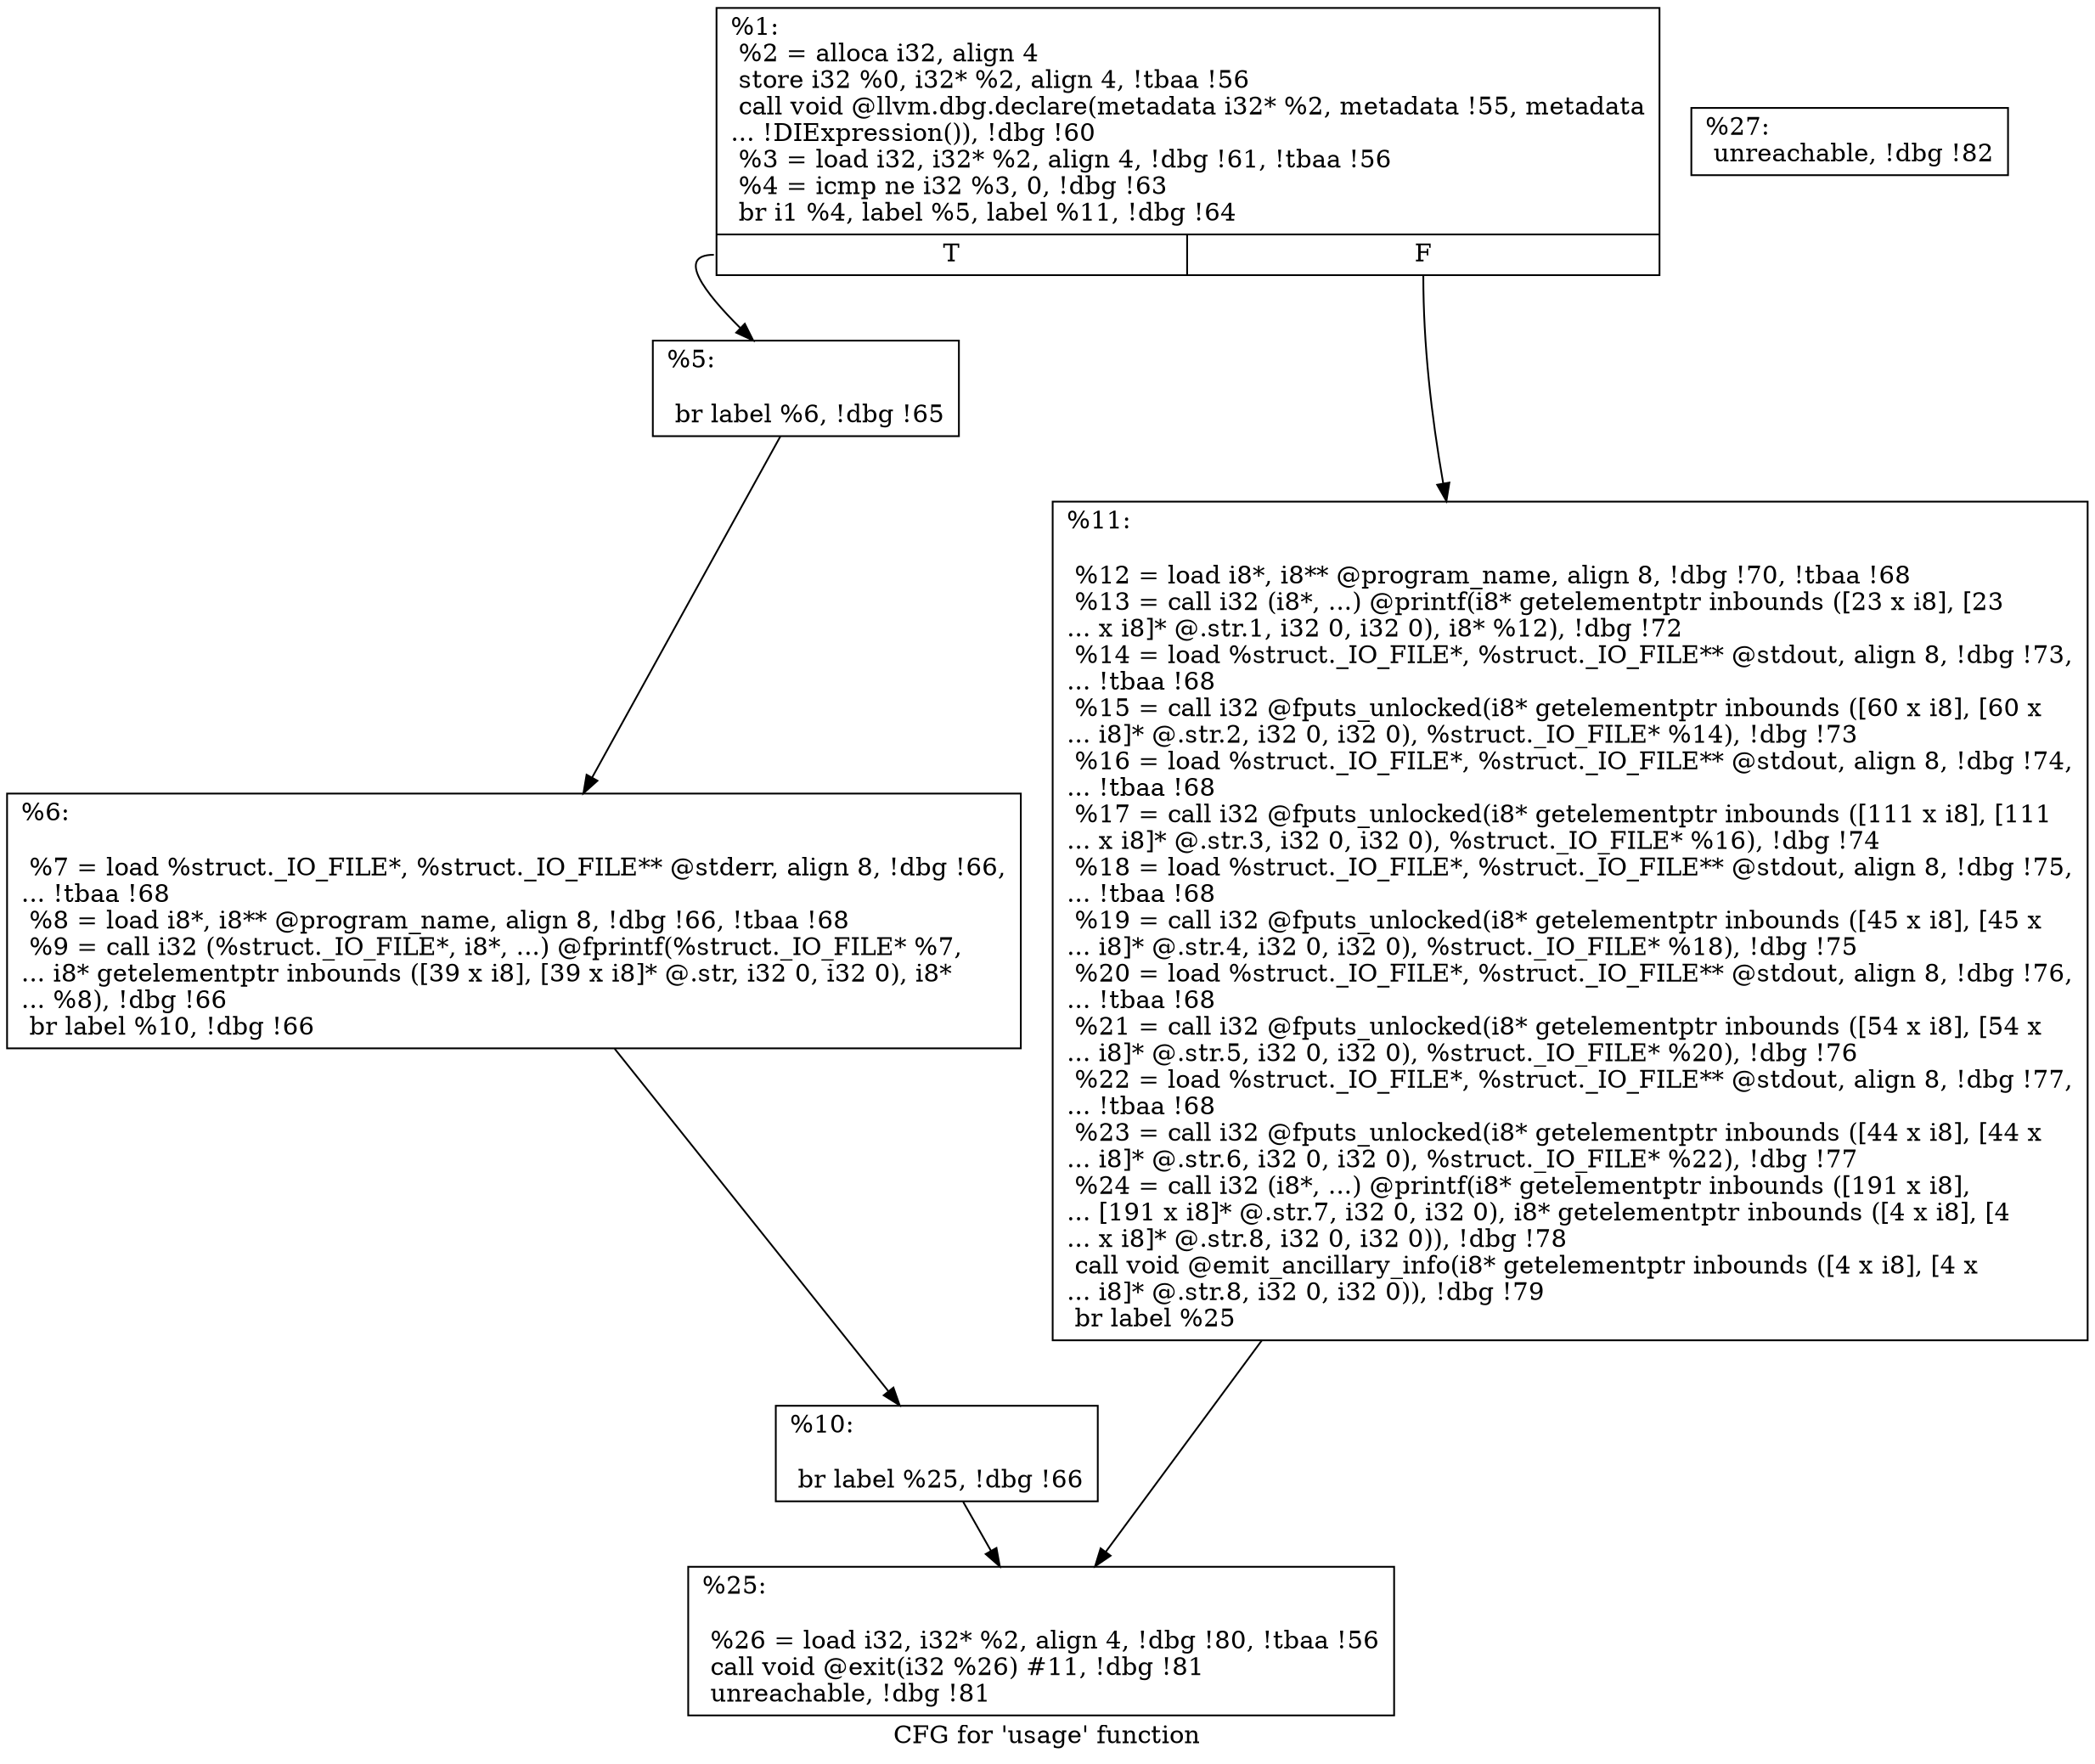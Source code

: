 digraph "CFG for 'usage' function" {
	label="CFG for 'usage' function";

	Node0xa53ac0 [shape=record,label="{%1:\l  %2 = alloca i32, align 4\l  store i32 %0, i32* %2, align 4, !tbaa !56\l  call void @llvm.dbg.declare(metadata i32* %2, metadata !55, metadata\l... !DIExpression()), !dbg !60\l  %3 = load i32, i32* %2, align 4, !dbg !61, !tbaa !56\l  %4 = icmp ne i32 %3, 0, !dbg !63\l  br i1 %4, label %5, label %11, !dbg !64\l|{<s0>T|<s1>F}}"];
	Node0xa53ac0:s0 -> Node0xa63e60;
	Node0xa53ac0:s1 -> Node0xa63f50;
	Node0xa63e60 [shape=record,label="{%5:\l\l  br label %6, !dbg !65\l}"];
	Node0xa63e60 -> Node0xa63eb0;
	Node0xa63eb0 [shape=record,label="{%6:\l\l  %7 = load %struct._IO_FILE*, %struct._IO_FILE** @stderr, align 8, !dbg !66,\l... !tbaa !68\l  %8 = load i8*, i8** @program_name, align 8, !dbg !66, !tbaa !68\l  %9 = call i32 (%struct._IO_FILE*, i8*, ...) @fprintf(%struct._IO_FILE* %7,\l... i8* getelementptr inbounds ([39 x i8], [39 x i8]* @.str, i32 0, i32 0), i8*\l... %8), !dbg !66\l  br label %10, !dbg !66\l}"];
	Node0xa63eb0 -> Node0xa63f00;
	Node0xa63f00 [shape=record,label="{%10:\l\l  br label %25, !dbg !66\l}"];
	Node0xa63f00 -> Node0xa63fa0;
	Node0xa63f50 [shape=record,label="{%11:\l\l  %12 = load i8*, i8** @program_name, align 8, !dbg !70, !tbaa !68\l  %13 = call i32 (i8*, ...) @printf(i8* getelementptr inbounds ([23 x i8], [23\l... x i8]* @.str.1, i32 0, i32 0), i8* %12), !dbg !72\l  %14 = load %struct._IO_FILE*, %struct._IO_FILE** @stdout, align 8, !dbg !73,\l... !tbaa !68\l  %15 = call i32 @fputs_unlocked(i8* getelementptr inbounds ([60 x i8], [60 x\l... i8]* @.str.2, i32 0, i32 0), %struct._IO_FILE* %14), !dbg !73\l  %16 = load %struct._IO_FILE*, %struct._IO_FILE** @stdout, align 8, !dbg !74,\l... !tbaa !68\l  %17 = call i32 @fputs_unlocked(i8* getelementptr inbounds ([111 x i8], [111\l... x i8]* @.str.3, i32 0, i32 0), %struct._IO_FILE* %16), !dbg !74\l  %18 = load %struct._IO_FILE*, %struct._IO_FILE** @stdout, align 8, !dbg !75,\l... !tbaa !68\l  %19 = call i32 @fputs_unlocked(i8* getelementptr inbounds ([45 x i8], [45 x\l... i8]* @.str.4, i32 0, i32 0), %struct._IO_FILE* %18), !dbg !75\l  %20 = load %struct._IO_FILE*, %struct._IO_FILE** @stdout, align 8, !dbg !76,\l... !tbaa !68\l  %21 = call i32 @fputs_unlocked(i8* getelementptr inbounds ([54 x i8], [54 x\l... i8]* @.str.5, i32 0, i32 0), %struct._IO_FILE* %20), !dbg !76\l  %22 = load %struct._IO_FILE*, %struct._IO_FILE** @stdout, align 8, !dbg !77,\l... !tbaa !68\l  %23 = call i32 @fputs_unlocked(i8* getelementptr inbounds ([44 x i8], [44 x\l... i8]* @.str.6, i32 0, i32 0), %struct._IO_FILE* %22), !dbg !77\l  %24 = call i32 (i8*, ...) @printf(i8* getelementptr inbounds ([191 x i8],\l... [191 x i8]* @.str.7, i32 0, i32 0), i8* getelementptr inbounds ([4 x i8], [4\l... x i8]* @.str.8, i32 0, i32 0)), !dbg !78\l  call void @emit_ancillary_info(i8* getelementptr inbounds ([4 x i8], [4 x\l... i8]* @.str.8, i32 0, i32 0)), !dbg !79\l  br label %25\l}"];
	Node0xa63f50 -> Node0xa63fa0;
	Node0xa63fa0 [shape=record,label="{%25:\l\l  %26 = load i32, i32* %2, align 4, !dbg !80, !tbaa !56\l  call void @exit(i32 %26) #11, !dbg !81\l  unreachable, !dbg !81\l}"];
	Node0xa63ff0 [shape=record,label="{%27:                                                  \l  unreachable, !dbg !82\l}"];
}
